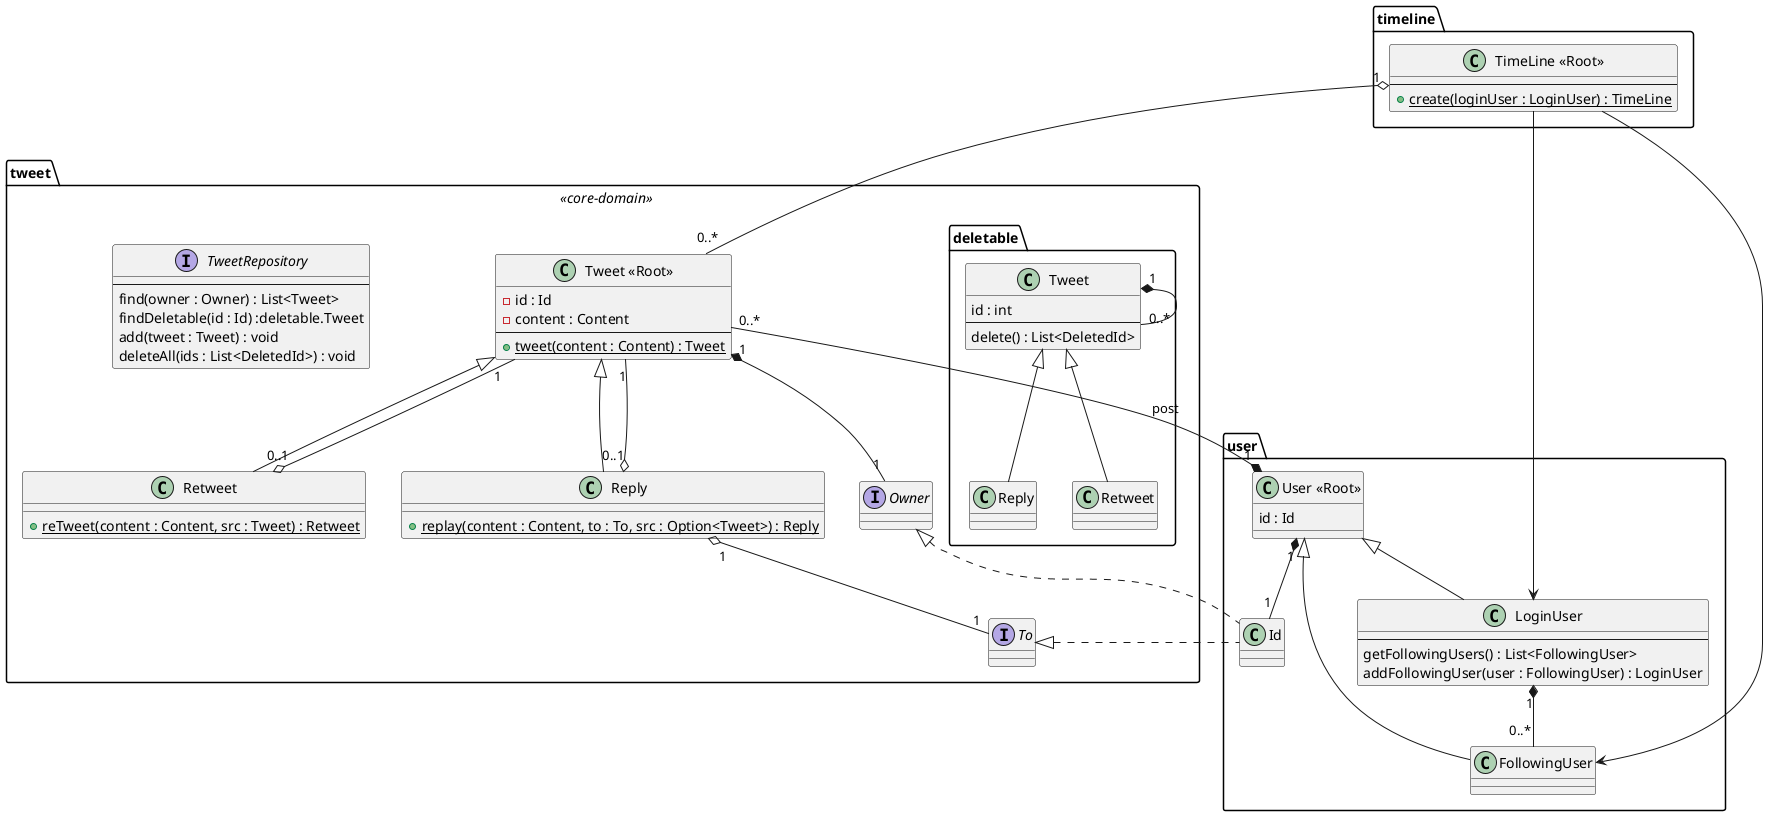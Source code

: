 
@startuml

package tweet <<core-domain>> {
    class "Tweet <<Root>>"  as TW {
        - id : Id
        - content : Content
        --
        + {static} tweet(content : Content) : Tweet
    }

    class "Retweet" as RT {
        + {static} reTweet(content : Content, src : Tweet) : Retweet
    }

    class "Reply" as RP {
        + {static} replay(content : Content, to : To, src : Option<Tweet>) : Reply
    }

    interface "To" as TO
    interface "Owner" as OWN

    TW <|-- RP
    TW <|-- RT
    TW "1" *-- "1" OWN
    RT "0..1" o-- "1" TW
    RP "0..1" o-- "1" TW
    RP "1" o-- "1" TO

    package deletable {
        class "Tweet" as DTW {
            id : int
            --
            delete() : List<DeletedId>
        }
        class "Reply" as DRP
        class "Retweet" as DRT

        DTW <|-- DRP
        DTW <|-- DRT
        DTW "1" *-- "0..*" DTW
    }

    interface "TweetRepository" as TREP {
        --
        find(owner : Owner) : List<Tweet>
        findDeletable(id : Id) :deletable.Tweet
        add(tweet : Tweet) : void
        deleteAll(ids : List<DeletedId>) : void
    }
}

package user {
    class "User <<Root>>" as U {
        id : Id
    }
    class "LoginUser" as LU {
        --
        getFollowingUsers() : List<FollowingUser>
        addFollowingUser(user : FollowingUser) : LoginUser
    }
    class "FollowingUser" as FU
    class "Id" as UID
    U <|-- LU
    U <|-- FU
    U "1" *-- "1" UID
    LU "1" *-- "0..*" FU
}

U "1" *-- "0..*" TW : post
TO <|.. UID
OWN <|.. UID

package timeline {
    class "TimeLine <<Root>>" as TL {
        --
        + {static} create(loginUser : LoginUser) : TimeLine
    }
}

TL "1" o-- "0..*" TW
TL --> LU
TL --> FU

@enduml
